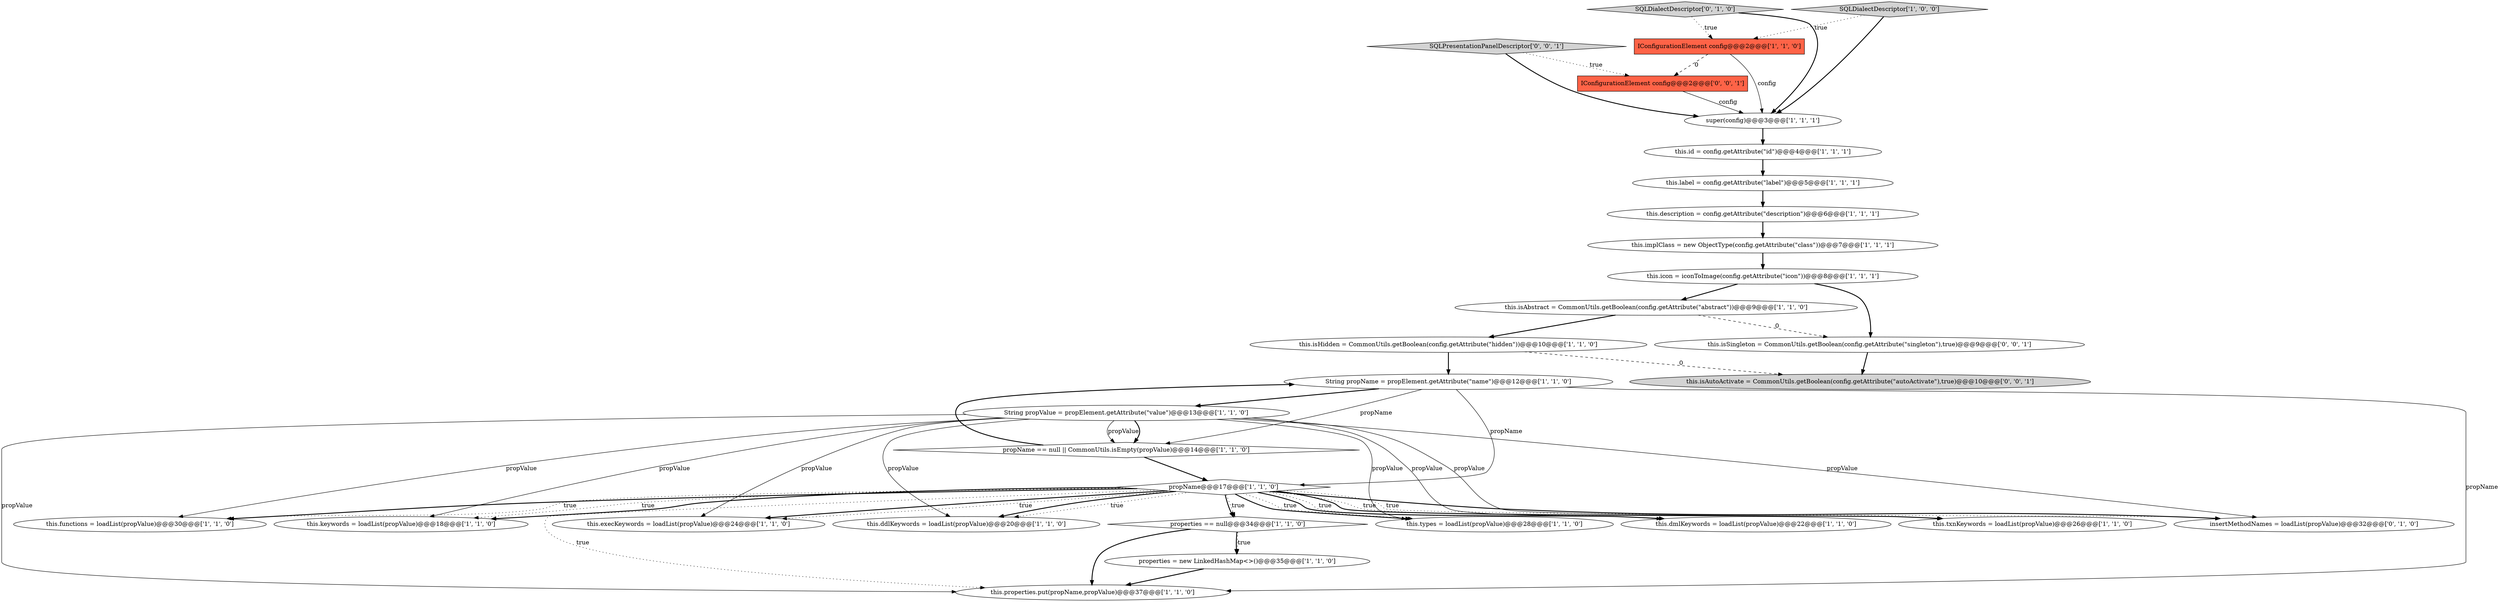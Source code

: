 digraph {
1 [style = filled, label = "IConfigurationElement config@@@2@@@['1', '1', '0']", fillcolor = tomato, shape = box image = "AAA0AAABBB1BBB"];
15 [style = filled, label = "String propValue = propElement.getAttribute(\"value\")@@@13@@@['1', '1', '0']", fillcolor = white, shape = ellipse image = "AAA0AAABBB1BBB"];
4 [style = filled, label = "this.types = loadList(propValue)@@@28@@@['1', '1', '0']", fillcolor = white, shape = ellipse image = "AAA0AAABBB1BBB"];
12 [style = filled, label = "this.properties.put(propName,propValue)@@@37@@@['1', '1', '0']", fillcolor = white, shape = ellipse image = "AAA0AAABBB1BBB"];
18 [style = filled, label = "this.id = config.getAttribute(\"id\")@@@4@@@['1', '1', '1']", fillcolor = white, shape = ellipse image = "AAA0AAABBB1BBB"];
20 [style = filled, label = "properties == null@@@34@@@['1', '1', '0']", fillcolor = white, shape = diamond image = "AAA0AAABBB1BBB"];
6 [style = filled, label = "this.dmlKeywords = loadList(propValue)@@@22@@@['1', '1', '0']", fillcolor = white, shape = ellipse image = "AAA0AAABBB1BBB"];
29 [style = filled, label = "SQLPresentationPanelDescriptor['0', '0', '1']", fillcolor = lightgray, shape = diamond image = "AAA0AAABBB3BBB"];
8 [style = filled, label = "propName@@@17@@@['1', '1', '0']", fillcolor = white, shape = diamond image = "AAA0AAABBB1BBB"];
24 [style = filled, label = "insertMethodNames = loadList(propValue)@@@32@@@['0', '1', '0']", fillcolor = white, shape = ellipse image = "AAA1AAABBB2BBB"];
19 [style = filled, label = "this.isAbstract = CommonUtils.getBoolean(config.getAttribute(\"abstract\"))@@@9@@@['1', '1', '0']", fillcolor = white, shape = ellipse image = "AAA0AAABBB1BBB"];
14 [style = filled, label = "String propName = propElement.getAttribute(\"name\")@@@12@@@['1', '1', '0']", fillcolor = white, shape = ellipse image = "AAA0AAABBB1BBB"];
0 [style = filled, label = "this.txnKeywords = loadList(propValue)@@@26@@@['1', '1', '0']", fillcolor = white, shape = ellipse image = "AAA0AAABBB1BBB"];
11 [style = filled, label = "this.functions = loadList(propValue)@@@30@@@['1', '1', '0']", fillcolor = white, shape = ellipse image = "AAA0AAABBB1BBB"];
16 [style = filled, label = "this.keywords = loadList(propValue)@@@18@@@['1', '1', '0']", fillcolor = white, shape = ellipse image = "AAA0AAABBB1BBB"];
21 [style = filled, label = "super(config)@@@3@@@['1', '1', '1']", fillcolor = white, shape = ellipse image = "AAA0AAABBB1BBB"];
22 [style = filled, label = "this.description = config.getAttribute(\"description\")@@@6@@@['1', '1', '1']", fillcolor = white, shape = ellipse image = "AAA0AAABBB1BBB"];
27 [style = filled, label = "this.isSingleton = CommonUtils.getBoolean(config.getAttribute(\"singleton\"),true)@@@9@@@['0', '0', '1']", fillcolor = white, shape = ellipse image = "AAA0AAABBB3BBB"];
17 [style = filled, label = "this.execKeywords = loadList(propValue)@@@24@@@['1', '1', '0']", fillcolor = white, shape = ellipse image = "AAA0AAABBB1BBB"];
7 [style = filled, label = "this.implClass = new ObjectType(config.getAttribute(\"class\"))@@@7@@@['1', '1', '1']", fillcolor = white, shape = ellipse image = "AAA0AAABBB1BBB"];
5 [style = filled, label = "this.isHidden = CommonUtils.getBoolean(config.getAttribute(\"hidden\"))@@@10@@@['1', '1', '0']", fillcolor = white, shape = ellipse image = "AAA0AAABBB1BBB"];
13 [style = filled, label = "this.label = config.getAttribute(\"label\")@@@5@@@['1', '1', '1']", fillcolor = white, shape = ellipse image = "AAA0AAABBB1BBB"];
10 [style = filled, label = "this.ddlKeywords = loadList(propValue)@@@20@@@['1', '1', '0']", fillcolor = white, shape = ellipse image = "AAA0AAABBB1BBB"];
2 [style = filled, label = "this.icon = iconToImage(config.getAttribute(\"icon\"))@@@8@@@['1', '1', '1']", fillcolor = white, shape = ellipse image = "AAA0AAABBB1BBB"];
26 [style = filled, label = "this.isAutoActivate = CommonUtils.getBoolean(config.getAttribute(\"autoActivate\"),true)@@@10@@@['0', '0', '1']", fillcolor = lightgray, shape = ellipse image = "AAA0AAABBB3BBB"];
23 [style = filled, label = "properties = new LinkedHashMap<>()@@@35@@@['1', '1', '0']", fillcolor = white, shape = ellipse image = "AAA0AAABBB1BBB"];
25 [style = filled, label = "SQLDialectDescriptor['0', '1', '0']", fillcolor = lightgray, shape = diamond image = "AAA0AAABBB2BBB"];
28 [style = filled, label = "IConfigurationElement config@@@2@@@['0', '0', '1']", fillcolor = tomato, shape = box image = "AAA0AAABBB3BBB"];
3 [style = filled, label = "propName == null || CommonUtils.isEmpty(propValue)@@@14@@@['1', '1', '0']", fillcolor = white, shape = diamond image = "AAA0AAABBB1BBB"];
9 [style = filled, label = "SQLDialectDescriptor['1', '0', '0']", fillcolor = lightgray, shape = diamond image = "AAA0AAABBB1BBB"];
8->16 [style = bold, label=""];
8->10 [style = dotted, label="true"];
29->21 [style = bold, label=""];
15->0 [style = solid, label="propValue"];
5->14 [style = bold, label=""];
20->23 [style = bold, label=""];
8->11 [style = dotted, label="true"];
25->1 [style = dotted, label="true"];
15->10 [style = solid, label="propValue"];
3->14 [style = bold, label=""];
8->16 [style = dotted, label="true"];
8->4 [style = bold, label=""];
19->5 [style = bold, label=""];
8->0 [style = bold, label=""];
15->17 [style = solid, label="propValue"];
8->24 [style = dotted, label="true"];
5->26 [style = dashed, label="0"];
1->21 [style = solid, label="config"];
14->12 [style = solid, label="propName"];
13->22 [style = bold, label=""];
8->6 [style = dotted, label="true"];
15->16 [style = solid, label="propValue"];
18->13 [style = bold, label=""];
15->3 [style = solid, label="propValue"];
9->1 [style = dotted, label="true"];
15->6 [style = solid, label="propValue"];
8->6 [style = bold, label=""];
9->21 [style = bold, label=""];
28->21 [style = solid, label="config"];
8->17 [style = bold, label=""];
8->20 [style = dotted, label="true"];
20->23 [style = dotted, label="true"];
15->11 [style = solid, label="propValue"];
15->24 [style = solid, label="propValue"];
25->21 [style = bold, label=""];
8->11 [style = bold, label=""];
2->19 [style = bold, label=""];
8->12 [style = dotted, label="true"];
23->12 [style = bold, label=""];
21->18 [style = bold, label=""];
14->8 [style = solid, label="propName"];
14->3 [style = solid, label="propName"];
22->7 [style = bold, label=""];
1->28 [style = dashed, label="0"];
27->26 [style = bold, label=""];
3->8 [style = bold, label=""];
15->3 [style = bold, label=""];
2->27 [style = bold, label=""];
15->4 [style = solid, label="propValue"];
15->12 [style = solid, label="propValue"];
8->24 [style = bold, label=""];
19->27 [style = dashed, label="0"];
29->28 [style = dotted, label="true"];
14->15 [style = bold, label=""];
8->4 [style = dotted, label="true"];
8->20 [style = bold, label=""];
8->10 [style = bold, label=""];
20->12 [style = bold, label=""];
8->17 [style = dotted, label="true"];
8->0 [style = dotted, label="true"];
7->2 [style = bold, label=""];
}
